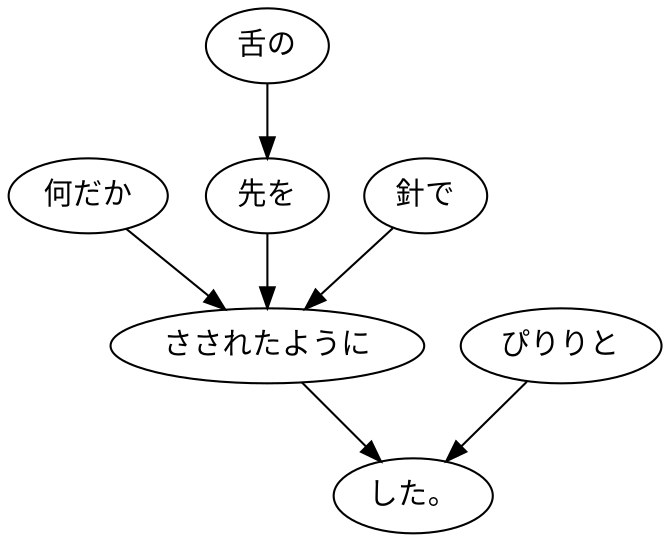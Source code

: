 digraph graph9132 {
	node0 [label="何だか"];
	node1 [label="舌の"];
	node2 [label="先を"];
	node3 [label="針で"];
	node4 [label="さされたように"];
	node5 [label="ぴりりと"];
	node6 [label="した。"];
	node0 -> node4;
	node1 -> node2;
	node2 -> node4;
	node3 -> node4;
	node4 -> node6;
	node5 -> node6;
}
